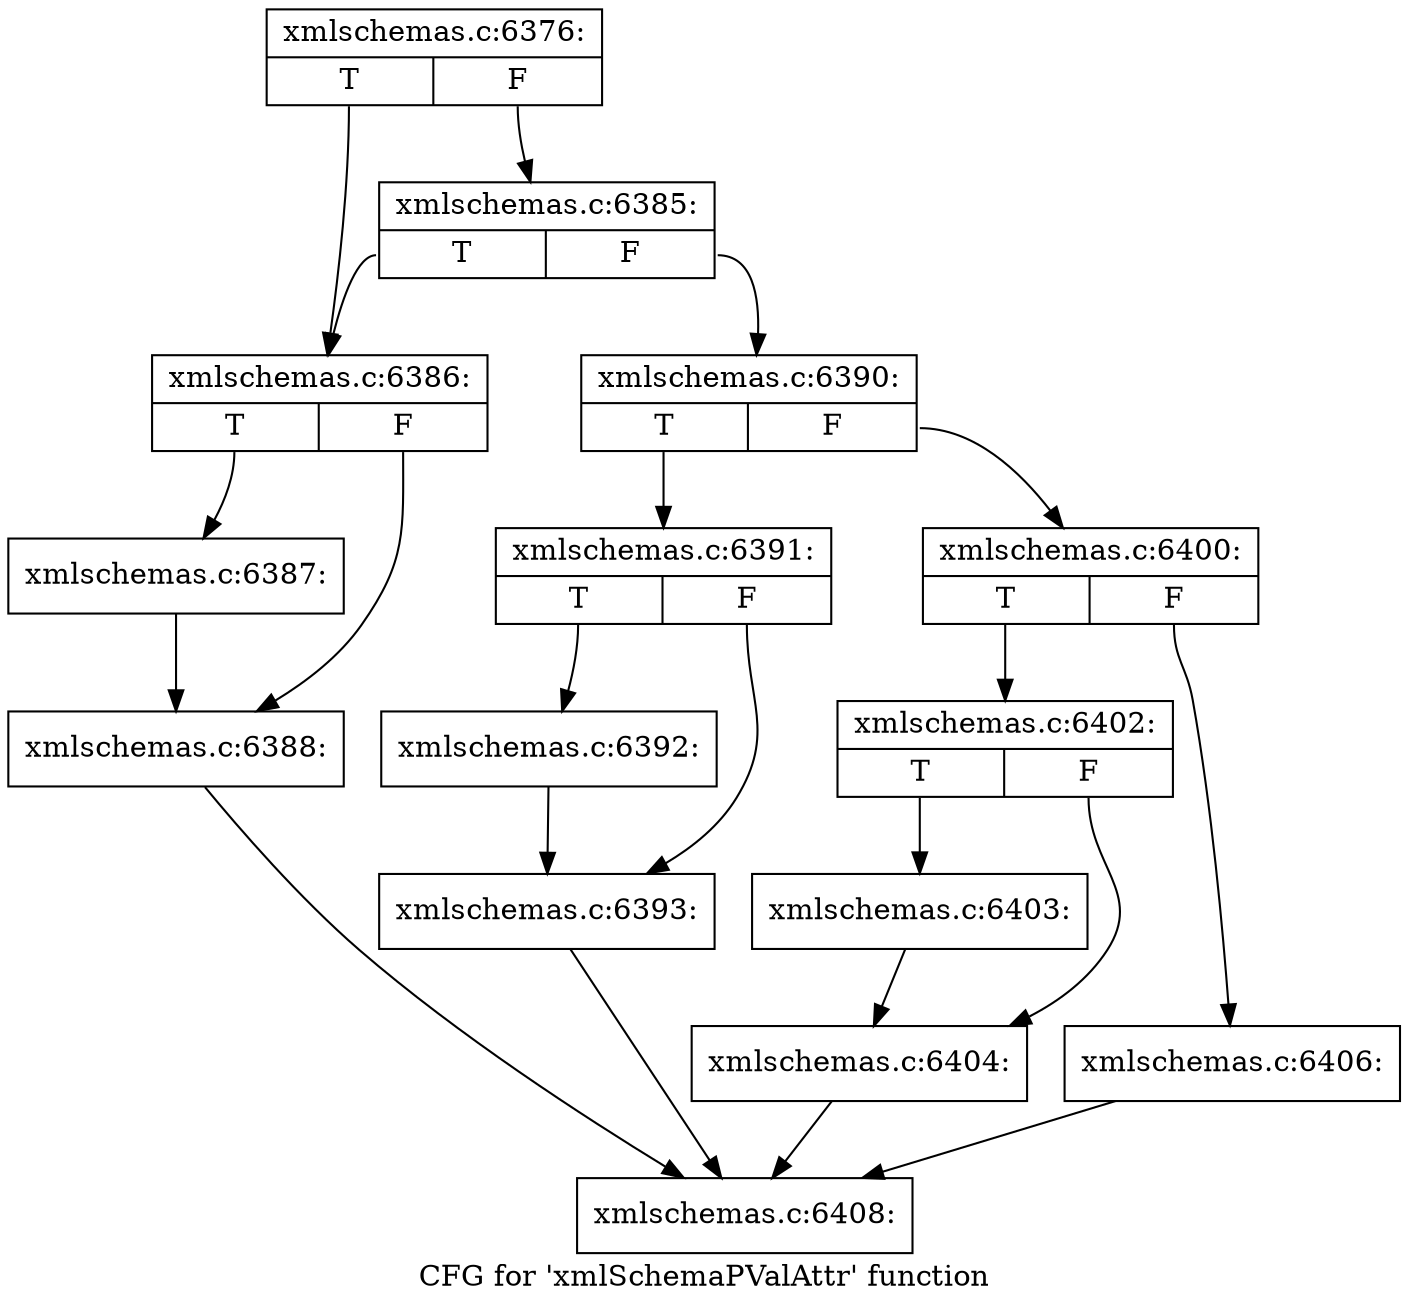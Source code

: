 digraph "CFG for 'xmlSchemaPValAttr' function" {
	label="CFG for 'xmlSchemaPValAttr' function";

	Node0x4d0d560 [shape=record,label="{xmlschemas.c:6376:|{<s0>T|<s1>F}}"];
	Node0x4d0d560:s0 -> Node0x4d0fc00;
	Node0x4d0d560:s1 -> Node0x4d0fca0;
	Node0x4d0fca0 [shape=record,label="{xmlschemas.c:6385:|{<s0>T|<s1>F}}"];
	Node0x4d0fca0:s0 -> Node0x4d0fc00;
	Node0x4d0fca0:s1 -> Node0x4d0fc50;
	Node0x4d0fc00 [shape=record,label="{xmlschemas.c:6386:|{<s0>T|<s1>F}}"];
	Node0x4d0fc00:s0 -> Node0x4d10290;
	Node0x4d0fc00:s1 -> Node0x4d102e0;
	Node0x4d10290 [shape=record,label="{xmlschemas.c:6387:}"];
	Node0x4d10290 -> Node0x4d102e0;
	Node0x4d102e0 [shape=record,label="{xmlschemas.c:6388:}"];
	Node0x4d102e0 -> Node0x4d0ec40;
	Node0x4d0fc50 [shape=record,label="{xmlschemas.c:6390:|{<s0>T|<s1>F}}"];
	Node0x4d0fc50:s0 -> Node0x4d10a00;
	Node0x4d0fc50:s1 -> Node0x4d10a50;
	Node0x4d10a00 [shape=record,label="{xmlschemas.c:6391:|{<s0>T|<s1>F}}"];
	Node0x4d10a00:s0 -> Node0x4d10f40;
	Node0x4d10a00:s1 -> Node0x4d10f90;
	Node0x4d10f40 [shape=record,label="{xmlschemas.c:6392:}"];
	Node0x4d10f40 -> Node0x4d10f90;
	Node0x4d10f90 [shape=record,label="{xmlschemas.c:6393:}"];
	Node0x4d10f90 -> Node0x4d0ec40;
	Node0x4d10a50 [shape=record,label="{xmlschemas.c:6400:|{<s0>T|<s1>F}}"];
	Node0x4d10a50:s0 -> Node0x4d11fe0;
	Node0x4d10a50:s1 -> Node0x4d12030;
	Node0x4d11fe0 [shape=record,label="{xmlschemas.c:6402:|{<s0>T|<s1>F}}"];
	Node0x4d11fe0:s0 -> Node0x4d123f0;
	Node0x4d11fe0:s1 -> Node0x4d12440;
	Node0x4d123f0 [shape=record,label="{xmlschemas.c:6403:}"];
	Node0x4d123f0 -> Node0x4d12440;
	Node0x4d12440 [shape=record,label="{xmlschemas.c:6404:}"];
	Node0x4d12440 -> Node0x4d0ec40;
	Node0x4d12030 [shape=record,label="{xmlschemas.c:6406:}"];
	Node0x4d12030 -> Node0x4d0ec40;
	Node0x4d0ec40 [shape=record,label="{xmlschemas.c:6408:}"];
}
